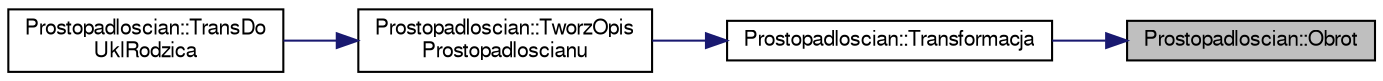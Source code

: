 digraph "Prostopadloscian::Obrot"
{
 // LATEX_PDF_SIZE
  edge [fontname="FreeSans",fontsize="10",labelfontname="FreeSans",labelfontsize="10"];
  node [fontname="FreeSans",fontsize="10",shape=record];
  rankdir="RL";
  Node1 [label="Prostopadloscian::Obrot",height=0.2,width=0.4,color="black", fillcolor="grey75", style="filled", fontcolor="black",tooltip="Metoda Obracajaca Prostopadloscian."];
  Node1 -> Node2 [dir="back",color="midnightblue",fontsize="10",style="solid",fontname="FreeSans"];
  Node2 [label="Prostopadloscian::Transformacja",height=0.2,width=0.4,color="black", fillcolor="white", style="filled",URL="$a00155.html#a95a97faff0de26090510d6a32eb66295",tooltip="Metoda transformujaca prostopadloscia."];
  Node2 -> Node3 [dir="back",color="midnightblue",fontsize="10",style="solid",fontname="FreeSans"];
  Node3 [label="Prostopadloscian::TworzOpis\lProstopadloscianu",height=0.2,width=0.4,color="black", fillcolor="white", style="filled",URL="$a00155.html#a8f37c33d08de805c7855b66fe46e901a",tooltip="Metoda tworzaca opis prostopadloscianu."];
  Node3 -> Node4 [dir="back",color="midnightblue",fontsize="10",style="solid",fontname="FreeSans"];
  Node4 [label="Prostopadloscian::TransDo\lUklRodzica",height=0.2,width=0.4,color="black", fillcolor="white", style="filled",URL="$a00155.html#a97065b4375d19d6f2bee4a610a425b4e",tooltip="Metoda przesuwajaca Prostopadloscian wzgledem Drona."];
}
